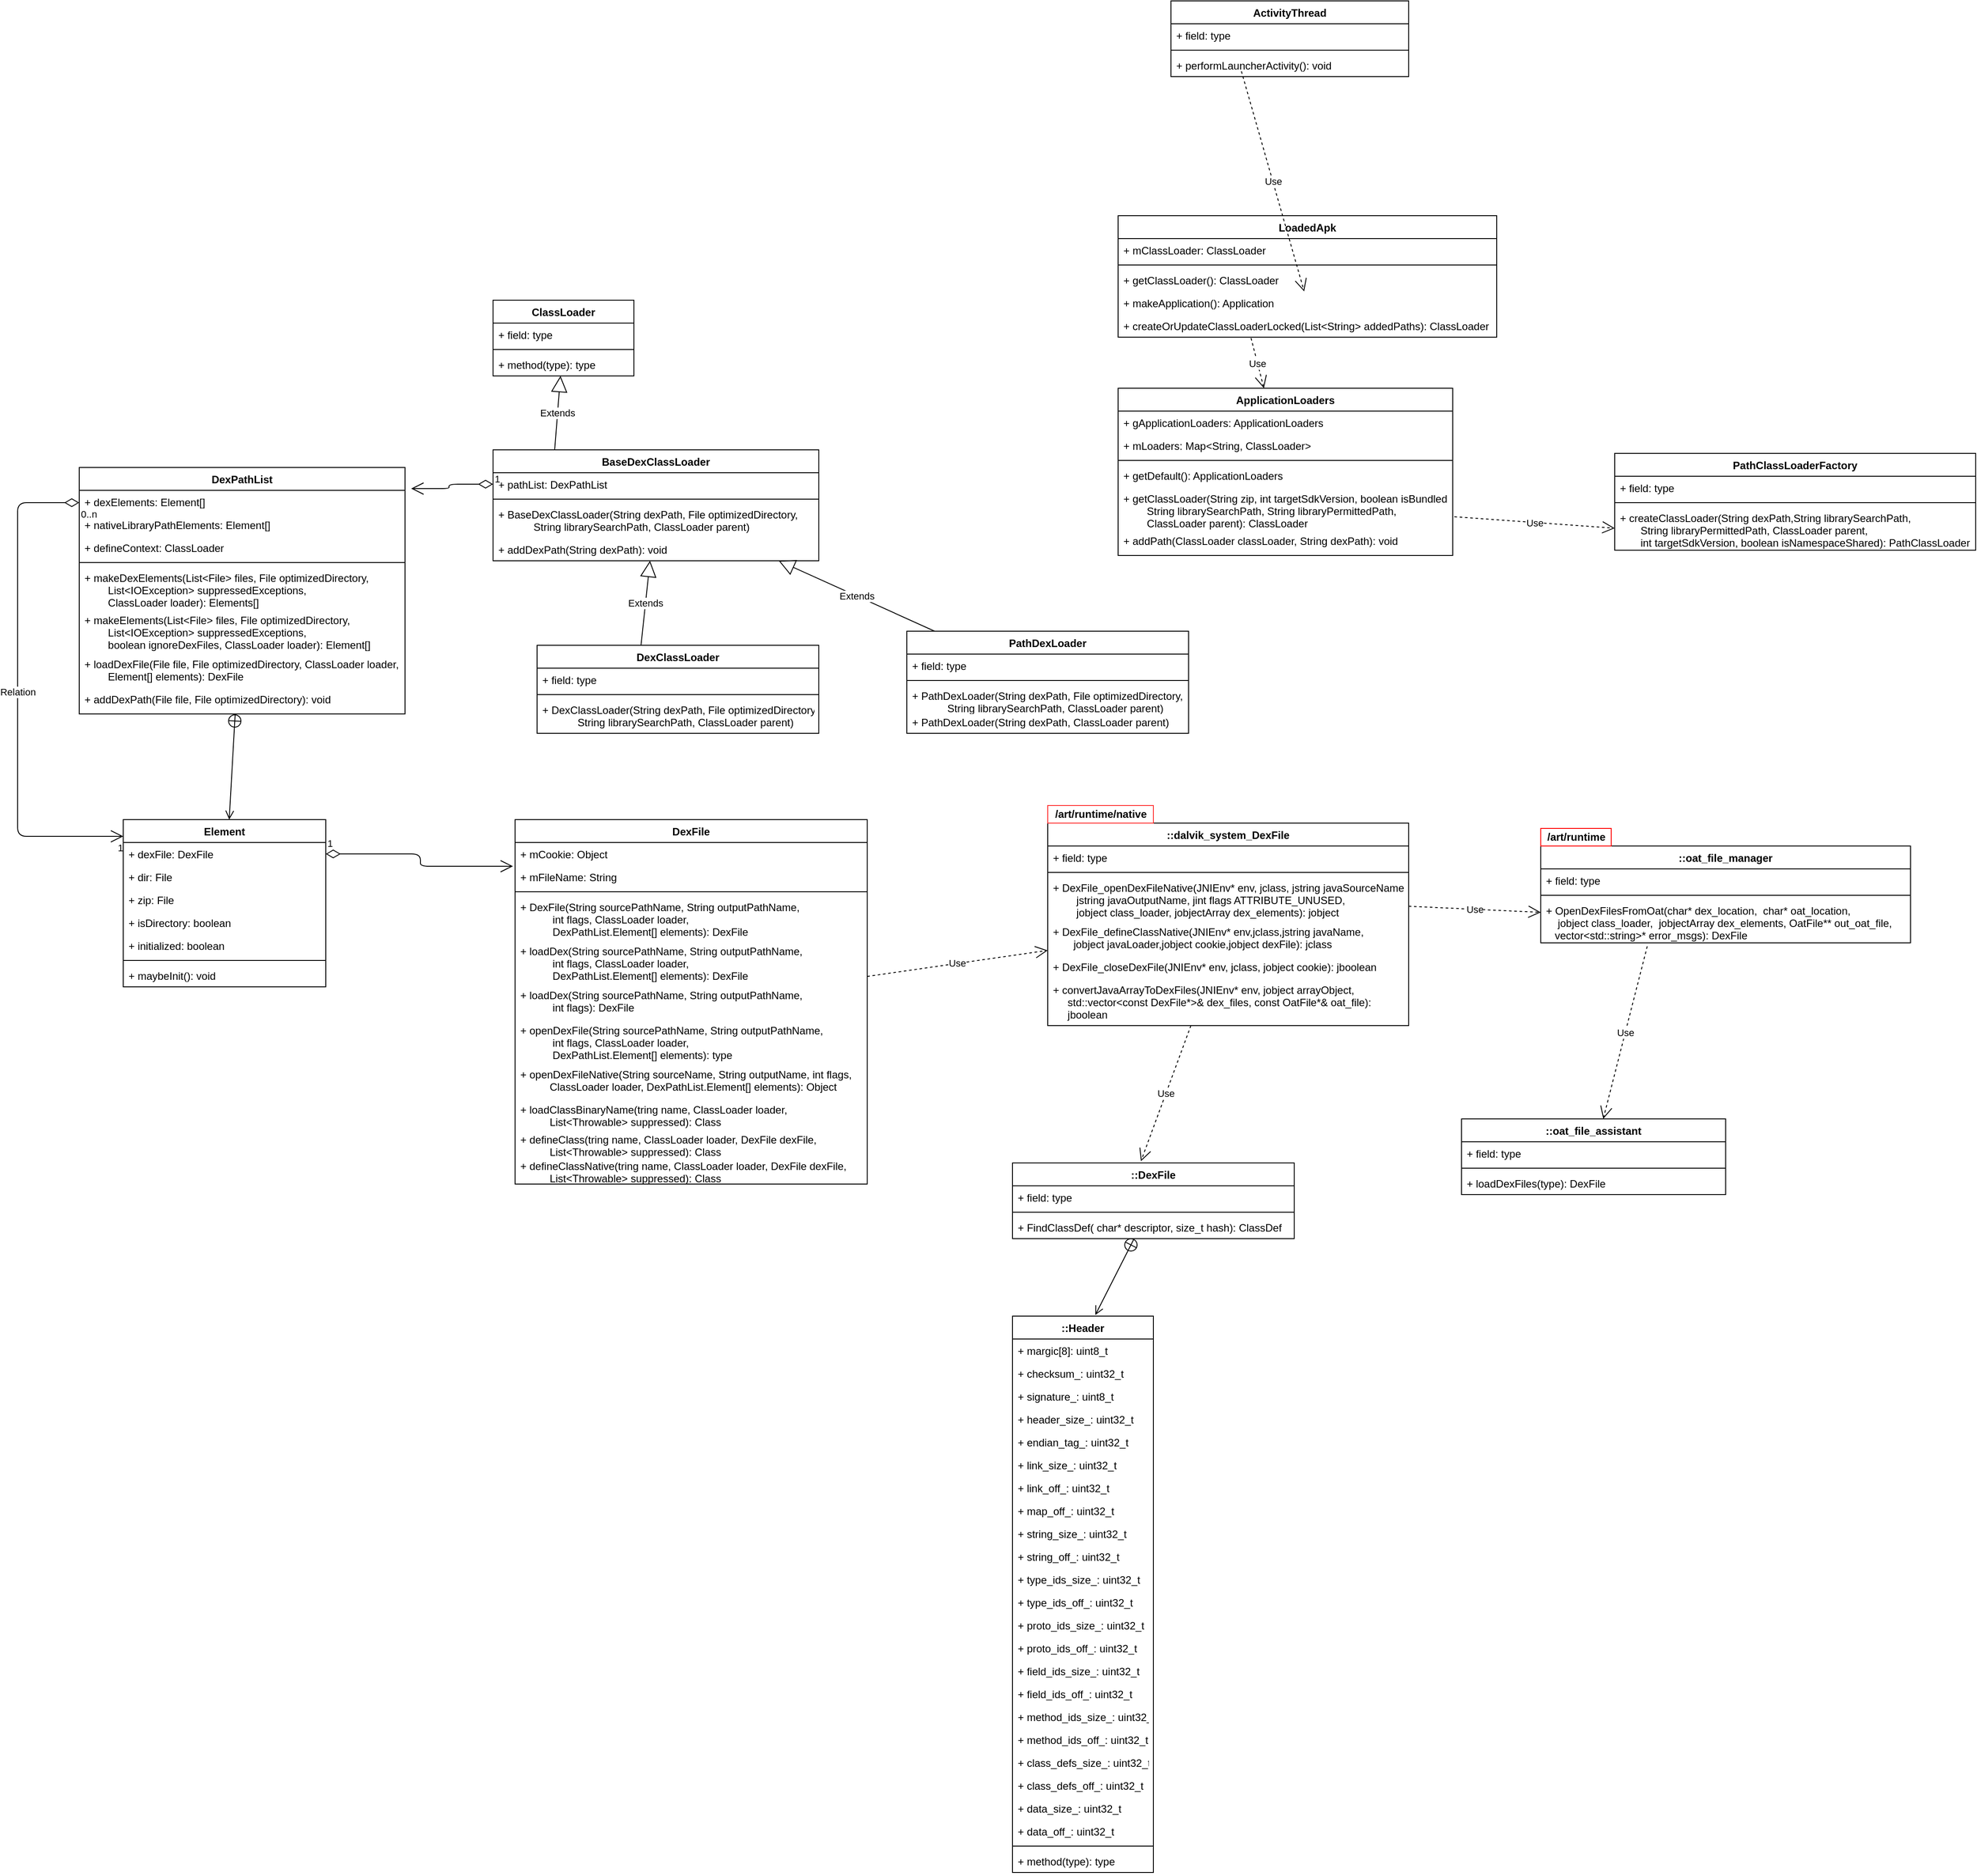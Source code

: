<mxfile version="13.6.2" type="device"><diagram name="Page-1" id="e7e014a7-5840-1c2e-5031-d8a46d1fe8dd"><mxGraphModel dx="2551" dy="1666" grid="1" gridSize="10" guides="1" tooltips="1" connect="1" arrows="1" fold="1" page="1" pageScale="1" pageWidth="1169" pageHeight="826" background="#ffffff" math="0" shadow="0"><root><mxCell id="0"/><mxCell id="1" parent="0"/><mxCell id="pP-c7NG8IG4dsGSY1IBE-41" value="BaseDexClassLoader" style="swimlane;fontStyle=1;align=center;verticalAlign=top;childLayout=stackLayout;horizontal=1;startSize=26;horizontalStack=0;resizeParent=1;resizeParentMax=0;resizeLast=0;collapsible=1;marginBottom=0;" vertex="1" parent="1"><mxGeometry x="480" y="180" width="370" height="126" as="geometry"/></mxCell><mxCell id="pP-c7NG8IG4dsGSY1IBE-117" value="Extends" style="endArrow=block;endSize=16;endFill=0;html=1;" edge="1" parent="pP-c7NG8IG4dsGSY1IBE-41" target="pP-c7NG8IG4dsGSY1IBE-81"><mxGeometry width="160" relative="1" as="geometry"><mxPoint x="70" as="sourcePoint"/><mxPoint x="230" as="targetPoint"/></mxGeometry></mxCell><mxCell id="pP-c7NG8IG4dsGSY1IBE-42" value="+ pathList: DexPathList" style="text;strokeColor=none;fillColor=none;align=left;verticalAlign=top;spacingLeft=4;spacingRight=4;overflow=hidden;rotatable=0;points=[[0,0.5],[1,0.5]];portConstraint=eastwest;" vertex="1" parent="pP-c7NG8IG4dsGSY1IBE-41"><mxGeometry y="26" width="370" height="26" as="geometry"/></mxCell><mxCell id="pP-c7NG8IG4dsGSY1IBE-43" value="" style="line;strokeWidth=1;fillColor=none;align=left;verticalAlign=middle;spacingTop=-1;spacingLeft=3;spacingRight=3;rotatable=0;labelPosition=right;points=[];portConstraint=eastwest;" vertex="1" parent="pP-c7NG8IG4dsGSY1IBE-41"><mxGeometry y="52" width="370" height="8" as="geometry"/></mxCell><mxCell id="pP-c7NG8IG4dsGSY1IBE-44" value="+ BaseDexClassLoader(String dexPath, File optimizedDirectory,&#10;            String librarySearchPath, ClassLoader parent)" style="text;strokeColor=none;fillColor=none;align=left;verticalAlign=top;spacingLeft=4;spacingRight=4;overflow=hidden;rotatable=0;points=[[0,0.5],[1,0.5]];portConstraint=eastwest;" vertex="1" parent="pP-c7NG8IG4dsGSY1IBE-41"><mxGeometry y="60" width="370" height="40" as="geometry"/></mxCell><mxCell id="pP-c7NG8IG4dsGSY1IBE-85" value="+ addDexPath(String dexPath): void" style="text;strokeColor=none;fillColor=none;align=left;verticalAlign=top;spacingLeft=4;spacingRight=4;overflow=hidden;rotatable=0;points=[[0,0.5],[1,0.5]];portConstraint=eastwest;" vertex="1" parent="pP-c7NG8IG4dsGSY1IBE-41"><mxGeometry y="100" width="370" height="26" as="geometry"/></mxCell><mxCell id="pP-c7NG8IG4dsGSY1IBE-53" value="DexPathList" style="swimlane;fontStyle=1;align=center;verticalAlign=top;childLayout=stackLayout;horizontal=1;startSize=26;horizontalStack=0;resizeParent=1;resizeParentMax=0;resizeLast=0;collapsible=1;marginBottom=0;" vertex="1" parent="1"><mxGeometry x="10" y="200" width="370" height="280" as="geometry"/></mxCell><mxCell id="pP-c7NG8IG4dsGSY1IBE-54" value="+ dexElements: Element[]" style="text;strokeColor=none;fillColor=none;align=left;verticalAlign=top;spacingLeft=4;spacingRight=4;overflow=hidden;rotatable=0;points=[[0,0.5],[1,0.5]];portConstraint=eastwest;" vertex="1" parent="pP-c7NG8IG4dsGSY1IBE-53"><mxGeometry y="26" width="370" height="26" as="geometry"/></mxCell><mxCell id="pP-c7NG8IG4dsGSY1IBE-99" value="Relation" style="endArrow=open;html=1;endSize=12;startArrow=diamondThin;startSize=14;startFill=0;edgeStyle=orthogonalEdgeStyle;entryX=0;entryY=0.1;entryDx=0;entryDy=0;entryPerimeter=0;" edge="1" parent="pP-c7NG8IG4dsGSY1IBE-53" target="pP-c7NG8IG4dsGSY1IBE-57"><mxGeometry relative="1" as="geometry"><mxPoint y="40" as="sourcePoint"/><mxPoint x="180" y="40" as="targetPoint"/><Array as="points"><mxPoint x="-70" y="40"/><mxPoint x="-70" y="419"/></Array></mxGeometry></mxCell><mxCell id="pP-c7NG8IG4dsGSY1IBE-100" value="0..n" style="edgeLabel;resizable=0;html=1;align=left;verticalAlign=top;" connectable="0" vertex="1" parent="pP-c7NG8IG4dsGSY1IBE-99"><mxGeometry x="-1" relative="1" as="geometry"/></mxCell><mxCell id="pP-c7NG8IG4dsGSY1IBE-101" value="1" style="edgeLabel;resizable=0;html=1;align=right;verticalAlign=top;" connectable="0" vertex="1" parent="pP-c7NG8IG4dsGSY1IBE-99"><mxGeometry x="1" relative="1" as="geometry"/></mxCell><mxCell id="pP-c7NG8IG4dsGSY1IBE-87" value="+ nativeLibraryPathElements: Element[]" style="text;strokeColor=none;fillColor=none;align=left;verticalAlign=top;spacingLeft=4;spacingRight=4;overflow=hidden;rotatable=0;points=[[0,0.5],[1,0.5]];portConstraint=eastwest;" vertex="1" parent="pP-c7NG8IG4dsGSY1IBE-53"><mxGeometry y="52" width="370" height="26" as="geometry"/></mxCell><mxCell id="pP-c7NG8IG4dsGSY1IBE-88" value="+ defineContext: ClassLoader" style="text;strokeColor=none;fillColor=none;align=left;verticalAlign=top;spacingLeft=4;spacingRight=4;overflow=hidden;rotatable=0;points=[[0,0.5],[1,0.5]];portConstraint=eastwest;" vertex="1" parent="pP-c7NG8IG4dsGSY1IBE-53"><mxGeometry y="78" width="370" height="26" as="geometry"/></mxCell><mxCell id="pP-c7NG8IG4dsGSY1IBE-55" value="" style="line;strokeWidth=1;fillColor=none;align=left;verticalAlign=middle;spacingTop=-1;spacingLeft=3;spacingRight=3;rotatable=0;labelPosition=right;points=[];portConstraint=eastwest;" vertex="1" parent="pP-c7NG8IG4dsGSY1IBE-53"><mxGeometry y="104" width="370" height="8" as="geometry"/></mxCell><mxCell id="pP-c7NG8IG4dsGSY1IBE-56" value="+ makeDexElements(List&lt;File&gt; files, File optimizedDirectory,&#10;        List&lt;IOException&gt; suppressedExceptions, &#10;        ClassLoader loader): Elements[]" style="text;strokeColor=none;fillColor=none;align=left;verticalAlign=top;spacingLeft=4;spacingRight=4;overflow=hidden;rotatable=0;points=[[0,0.5],[1,0.5]];portConstraint=eastwest;" vertex="1" parent="pP-c7NG8IG4dsGSY1IBE-53"><mxGeometry y="112" width="370" height="48" as="geometry"/></mxCell><mxCell id="pP-c7NG8IG4dsGSY1IBE-89" value="+ makeElements(List&lt;File&gt; files, File optimizedDirectory,&#10;        List&lt;IOException&gt; suppressedExceptions, &#10;        boolean ignoreDexFiles, ClassLoader loader): Element[]" style="text;strokeColor=none;fillColor=none;align=left;verticalAlign=top;spacingLeft=4;spacingRight=4;overflow=hidden;rotatable=0;points=[[0,0.5],[1,0.5]];portConstraint=eastwest;" vertex="1" parent="pP-c7NG8IG4dsGSY1IBE-53"><mxGeometry y="160" width="370" height="50" as="geometry"/></mxCell><mxCell id="pP-c7NG8IG4dsGSY1IBE-92" value="+ loadDexFile(File file, File optimizedDirectory, ClassLoader loader,&#10;        Element[] elements): DexFile" style="text;strokeColor=none;fillColor=none;align=left;verticalAlign=top;spacingLeft=4;spacingRight=4;overflow=hidden;rotatable=0;points=[[0,0.5],[1,0.5]];portConstraint=eastwest;" vertex="1" parent="pP-c7NG8IG4dsGSY1IBE-53"><mxGeometry y="210" width="370" height="40" as="geometry"/></mxCell><mxCell id="pP-c7NG8IG4dsGSY1IBE-162" value="+ addDexPath(File file, File optimizedDirectory): void" style="text;strokeColor=none;fillColor=none;align=left;verticalAlign=top;spacingLeft=4;spacingRight=4;overflow=hidden;rotatable=0;points=[[0,0.5],[1,0.5]];portConstraint=eastwest;" vertex="1" parent="pP-c7NG8IG4dsGSY1IBE-53"><mxGeometry y="250" width="370" height="30" as="geometry"/></mxCell><mxCell id="pP-c7NG8IG4dsGSY1IBE-81" value="ClassLoader" style="swimlane;fontStyle=1;align=center;verticalAlign=top;childLayout=stackLayout;horizontal=1;startSize=26;horizontalStack=0;resizeParent=1;resizeParentMax=0;resizeLast=0;collapsible=1;marginBottom=0;" vertex="1" parent="1"><mxGeometry x="480" y="10" width="160" height="86" as="geometry"/></mxCell><mxCell id="pP-c7NG8IG4dsGSY1IBE-82" value="+ field: type" style="text;strokeColor=none;fillColor=none;align=left;verticalAlign=top;spacingLeft=4;spacingRight=4;overflow=hidden;rotatable=0;points=[[0,0.5],[1,0.5]];portConstraint=eastwest;" vertex="1" parent="pP-c7NG8IG4dsGSY1IBE-81"><mxGeometry y="26" width="160" height="26" as="geometry"/></mxCell><mxCell id="pP-c7NG8IG4dsGSY1IBE-83" value="" style="line;strokeWidth=1;fillColor=none;align=left;verticalAlign=middle;spacingTop=-1;spacingLeft=3;spacingRight=3;rotatable=0;labelPosition=right;points=[];portConstraint=eastwest;" vertex="1" parent="pP-c7NG8IG4dsGSY1IBE-81"><mxGeometry y="52" width="160" height="8" as="geometry"/></mxCell><mxCell id="pP-c7NG8IG4dsGSY1IBE-84" value="+ method(type): type" style="text;strokeColor=none;fillColor=none;align=left;verticalAlign=top;spacingLeft=4;spacingRight=4;overflow=hidden;rotatable=0;points=[[0,0.5],[1,0.5]];portConstraint=eastwest;" vertex="1" parent="pP-c7NG8IG4dsGSY1IBE-81"><mxGeometry y="60" width="160" height="26" as="geometry"/></mxCell><mxCell id="pP-c7NG8IG4dsGSY1IBE-86" value="1" style="endArrow=open;html=1;endSize=12;startArrow=diamondThin;startSize=14;startFill=0;edgeStyle=orthogonalEdgeStyle;align=left;verticalAlign=bottom;entryX=1.019;entryY=-0.077;entryDx=0;entryDy=0;entryPerimeter=0;exitX=0;exitY=0.5;exitDx=0;exitDy=0;" edge="1" parent="1" source="pP-c7NG8IG4dsGSY1IBE-42" target="pP-c7NG8IG4dsGSY1IBE-54"><mxGeometry x="-1" y="3" relative="1" as="geometry"><mxPoint x="470" y="220" as="sourcePoint"/><mxPoint x="680" y="220" as="targetPoint"/></mxGeometry></mxCell><mxCell id="pP-c7NG8IG4dsGSY1IBE-49" value="PathDexLoader" style="swimlane;fontStyle=1;align=center;verticalAlign=top;childLayout=stackLayout;horizontal=1;startSize=26;horizontalStack=0;resizeParent=1;resizeParentMax=0;resizeLast=0;collapsible=1;marginBottom=0;" vertex="1" parent="1"><mxGeometry x="950" y="386" width="320" height="116" as="geometry"/></mxCell><mxCell id="pP-c7NG8IG4dsGSY1IBE-50" value="+ field: type" style="text;strokeColor=none;fillColor=none;align=left;verticalAlign=top;spacingLeft=4;spacingRight=4;overflow=hidden;rotatable=0;points=[[0,0.5],[1,0.5]];portConstraint=eastwest;" vertex="1" parent="pP-c7NG8IG4dsGSY1IBE-49"><mxGeometry y="26" width="320" height="26" as="geometry"/></mxCell><mxCell id="pP-c7NG8IG4dsGSY1IBE-51" value="" style="line;strokeWidth=1;fillColor=none;align=left;verticalAlign=middle;spacingTop=-1;spacingLeft=3;spacingRight=3;rotatable=0;labelPosition=right;points=[];portConstraint=eastwest;" vertex="1" parent="pP-c7NG8IG4dsGSY1IBE-49"><mxGeometry y="52" width="320" height="8" as="geometry"/></mxCell><mxCell id="pP-c7NG8IG4dsGSY1IBE-52" value="+ PathDexLoader(String dexPath, File optimizedDirectory,&#10;            String librarySearchPath, ClassLoader parent)" style="text;strokeColor=none;fillColor=none;align=left;verticalAlign=top;spacingLeft=4;spacingRight=4;overflow=hidden;rotatable=0;points=[[0,0.5],[1,0.5]];portConstraint=eastwest;" vertex="1" parent="pP-c7NG8IG4dsGSY1IBE-49"><mxGeometry y="60" width="320" height="30" as="geometry"/></mxCell><mxCell id="pP-c7NG8IG4dsGSY1IBE-150" value="+ PathDexLoader(String dexPath, ClassLoader parent)" style="text;strokeColor=none;fillColor=none;align=left;verticalAlign=top;spacingLeft=4;spacingRight=4;overflow=hidden;rotatable=0;points=[[0,0.5],[1,0.5]];portConstraint=eastwest;" vertex="1" parent="pP-c7NG8IG4dsGSY1IBE-49"><mxGeometry y="90" width="320" height="26" as="geometry"/></mxCell><mxCell id="pP-c7NG8IG4dsGSY1IBE-57" value="Element" style="swimlane;fontStyle=1;align=center;verticalAlign=top;childLayout=stackLayout;horizontal=1;startSize=26;horizontalStack=0;resizeParent=1;resizeParentMax=0;resizeLast=0;collapsible=1;marginBottom=0;" vertex="1" parent="1"><mxGeometry x="60" y="600" width="230" height="190" as="geometry"/></mxCell><mxCell id="pP-c7NG8IG4dsGSY1IBE-58" value="+ dexFile: DexFile" style="text;strokeColor=none;fillColor=none;align=left;verticalAlign=top;spacingLeft=4;spacingRight=4;overflow=hidden;rotatable=0;points=[[0,0.5],[1,0.5]];portConstraint=eastwest;" vertex="1" parent="pP-c7NG8IG4dsGSY1IBE-57"><mxGeometry y="26" width="230" height="26" as="geometry"/></mxCell><mxCell id="pP-c7NG8IG4dsGSY1IBE-93" value="+ dir: File" style="text;strokeColor=none;fillColor=none;align=left;verticalAlign=top;spacingLeft=4;spacingRight=4;overflow=hidden;rotatable=0;points=[[0,0.5],[1,0.5]];portConstraint=eastwest;" vertex="1" parent="pP-c7NG8IG4dsGSY1IBE-57"><mxGeometry y="52" width="230" height="26" as="geometry"/></mxCell><mxCell id="pP-c7NG8IG4dsGSY1IBE-94" value="+ zip: File" style="text;strokeColor=none;fillColor=none;align=left;verticalAlign=top;spacingLeft=4;spacingRight=4;overflow=hidden;rotatable=0;points=[[0,0.5],[1,0.5]];portConstraint=eastwest;" vertex="1" parent="pP-c7NG8IG4dsGSY1IBE-57"><mxGeometry y="78" width="230" height="26" as="geometry"/></mxCell><mxCell id="pP-c7NG8IG4dsGSY1IBE-95" value="+ isDirectory: boolean" style="text;strokeColor=none;fillColor=none;align=left;verticalAlign=top;spacingLeft=4;spacingRight=4;overflow=hidden;rotatable=0;points=[[0,0.5],[1,0.5]];portConstraint=eastwest;" vertex="1" parent="pP-c7NG8IG4dsGSY1IBE-57"><mxGeometry y="104" width="230" height="26" as="geometry"/></mxCell><mxCell id="pP-c7NG8IG4dsGSY1IBE-96" value="+ initialized: boolean" style="text;strokeColor=none;fillColor=none;align=left;verticalAlign=top;spacingLeft=4;spacingRight=4;overflow=hidden;rotatable=0;points=[[0,0.5],[1,0.5]];portConstraint=eastwest;" vertex="1" parent="pP-c7NG8IG4dsGSY1IBE-57"><mxGeometry y="130" width="230" height="26" as="geometry"/></mxCell><mxCell id="pP-c7NG8IG4dsGSY1IBE-59" value="" style="line;strokeWidth=1;fillColor=none;align=left;verticalAlign=middle;spacingTop=-1;spacingLeft=3;spacingRight=3;rotatable=0;labelPosition=right;points=[];portConstraint=eastwest;" vertex="1" parent="pP-c7NG8IG4dsGSY1IBE-57"><mxGeometry y="156" width="230" height="8" as="geometry"/></mxCell><mxCell id="pP-c7NG8IG4dsGSY1IBE-60" value="+ maybeInit(): void" style="text;strokeColor=none;fillColor=none;align=left;verticalAlign=top;spacingLeft=4;spacingRight=4;overflow=hidden;rotatable=0;points=[[0,0.5],[1,0.5]];portConstraint=eastwest;" vertex="1" parent="pP-c7NG8IG4dsGSY1IBE-57"><mxGeometry y="164" width="230" height="26" as="geometry"/></mxCell><mxCell id="pP-c7NG8IG4dsGSY1IBE-61" value="DexFile" style="swimlane;fontStyle=1;align=center;verticalAlign=top;childLayout=stackLayout;horizontal=1;startSize=26;horizontalStack=0;resizeParent=1;resizeParentMax=0;resizeLast=0;collapsible=1;marginBottom=0;" vertex="1" parent="1"><mxGeometry x="505" y="600" width="400" height="414" as="geometry"/></mxCell><mxCell id="pP-c7NG8IG4dsGSY1IBE-62" value="+ mCookie: Object" style="text;strokeColor=none;fillColor=none;align=left;verticalAlign=top;spacingLeft=4;spacingRight=4;overflow=hidden;rotatable=0;points=[[0,0.5],[1,0.5]];portConstraint=eastwest;" vertex="1" parent="pP-c7NG8IG4dsGSY1IBE-61"><mxGeometry y="26" width="400" height="26" as="geometry"/></mxCell><mxCell id="pP-c7NG8IG4dsGSY1IBE-108" value="+ mFileName: String" style="text;strokeColor=none;fillColor=none;align=left;verticalAlign=top;spacingLeft=4;spacingRight=4;overflow=hidden;rotatable=0;points=[[0,0.5],[1,0.5]];portConstraint=eastwest;" vertex="1" parent="pP-c7NG8IG4dsGSY1IBE-61"><mxGeometry y="52" width="400" height="26" as="geometry"/></mxCell><mxCell id="pP-c7NG8IG4dsGSY1IBE-63" value="" style="line;strokeWidth=1;fillColor=none;align=left;verticalAlign=middle;spacingTop=-1;spacingLeft=3;spacingRight=3;rotatable=0;labelPosition=right;points=[];portConstraint=eastwest;" vertex="1" parent="pP-c7NG8IG4dsGSY1IBE-61"><mxGeometry y="78" width="400" height="8" as="geometry"/></mxCell><mxCell id="pP-c7NG8IG4dsGSY1IBE-64" value="+ DexFile(String sourcePathName, String outputPathName,&#10;           int flags, ClassLoader loader,&#10;           DexPathList.Element[] elements): DexFile" style="text;strokeColor=none;fillColor=none;align=left;verticalAlign=top;spacingLeft=4;spacingRight=4;overflow=hidden;rotatable=0;points=[[0,0.5],[1,0.5]];portConstraint=eastwest;" vertex="1" parent="pP-c7NG8IG4dsGSY1IBE-61"><mxGeometry y="86" width="400" height="50" as="geometry"/></mxCell><mxCell id="pP-c7NG8IG4dsGSY1IBE-103" value="+ loadDex(String sourcePathName, String outputPathName,&#10;           int flags, ClassLoader loader,&#10;           DexPathList.Element[] elements): DexFile" style="text;strokeColor=none;fillColor=none;align=left;verticalAlign=top;spacingLeft=4;spacingRight=4;overflow=hidden;rotatable=0;points=[[0,0.5],[1,0.5]];portConstraint=eastwest;" vertex="1" parent="pP-c7NG8IG4dsGSY1IBE-61"><mxGeometry y="136" width="400" height="50" as="geometry"/></mxCell><mxCell id="pP-c7NG8IG4dsGSY1IBE-104" value="+ loadDex(String sourcePathName, String outputPathName,&#10;           int flags): DexFile" style="text;strokeColor=none;fillColor=none;align=left;verticalAlign=top;spacingLeft=4;spacingRight=4;overflow=hidden;rotatable=0;points=[[0,0.5],[1,0.5]];portConstraint=eastwest;" vertex="1" parent="pP-c7NG8IG4dsGSY1IBE-61"><mxGeometry y="186" width="400" height="40" as="geometry"/></mxCell><mxCell id="pP-c7NG8IG4dsGSY1IBE-105" value="+ openDexFile(String sourcePathName, String outputPathName,&#10;           int flags, ClassLoader loader,&#10;           DexPathList.Element[] elements): type" style="text;strokeColor=none;fillColor=none;align=left;verticalAlign=top;spacingLeft=4;spacingRight=4;overflow=hidden;rotatable=0;points=[[0,0.5],[1,0.5]];portConstraint=eastwest;" vertex="1" parent="pP-c7NG8IG4dsGSY1IBE-61"><mxGeometry y="226" width="400" height="50" as="geometry"/></mxCell><mxCell id="pP-c7NG8IG4dsGSY1IBE-106" value="+ openDexFileNative(String sourceName, String outputName, int flags,&#10;          ClassLoader loader, DexPathList.Element[] elements): Object" style="text;strokeColor=none;fillColor=none;align=left;verticalAlign=top;spacingLeft=4;spacingRight=4;overflow=hidden;rotatable=0;points=[[0,0.5],[1,0.5]];portConstraint=eastwest;" vertex="1" parent="pP-c7NG8IG4dsGSY1IBE-61"><mxGeometry y="276" width="400" height="40" as="geometry"/></mxCell><mxCell id="pP-c7NG8IG4dsGSY1IBE-107" value="+ loadClassBinaryName(tring name, ClassLoader loader,&#10;          List&lt;Throwable&gt; suppressed): Class" style="text;strokeColor=none;fillColor=none;align=left;verticalAlign=top;spacingLeft=4;spacingRight=4;overflow=hidden;rotatable=0;points=[[0,0.5],[1,0.5]];portConstraint=eastwest;" vertex="1" parent="pP-c7NG8IG4dsGSY1IBE-61"><mxGeometry y="316" width="400" height="34" as="geometry"/></mxCell><mxCell id="pP-c7NG8IG4dsGSY1IBE-109" value="+ defineClass(tring name, ClassLoader loader, DexFile dexFile, &#10;          List&lt;Throwable&gt; suppressed): Class" style="text;strokeColor=none;fillColor=none;align=left;verticalAlign=top;spacingLeft=4;spacingRight=4;overflow=hidden;rotatable=0;points=[[0,0.5],[1,0.5]];portConstraint=eastwest;" vertex="1" parent="pP-c7NG8IG4dsGSY1IBE-61"><mxGeometry y="350" width="400" height="30" as="geometry"/></mxCell><mxCell id="pP-c7NG8IG4dsGSY1IBE-110" value="+ defineClassNative(tring name, ClassLoader loader, DexFile dexFile, &#10;          List&lt;Throwable&gt; suppressed): Class" style="text;strokeColor=none;fillColor=none;align=left;verticalAlign=top;spacingLeft=4;spacingRight=4;overflow=hidden;rotatable=0;points=[[0,0.5],[1,0.5]];portConstraint=eastwest;" vertex="1" parent="pP-c7NG8IG4dsGSY1IBE-61"><mxGeometry y="380" width="400" height="34" as="geometry"/></mxCell><mxCell id="pP-c7NG8IG4dsGSY1IBE-102" value="1" style="endArrow=open;html=1;endSize=12;startArrow=diamondThin;startSize=14;startFill=0;edgeStyle=orthogonalEdgeStyle;align=left;verticalAlign=bottom;entryX=-0.006;entryY=0.128;entryDx=0;entryDy=0;entryPerimeter=0;" edge="1" parent="1" source="pP-c7NG8IG4dsGSY1IBE-58" target="pP-c7NG8IG4dsGSY1IBE-61"><mxGeometry x="-1" y="3" relative="1" as="geometry"><mxPoint x="300" y="640" as="sourcePoint"/><mxPoint x="460" y="640" as="targetPoint"/></mxGeometry></mxCell><mxCell id="pP-c7NG8IG4dsGSY1IBE-114" value="Use" style="endArrow=open;endSize=12;dashed=1;html=1;" edge="1" parent="1" source="pP-c7NG8IG4dsGSY1IBE-61" target="pP-c7NG8IG4dsGSY1IBE-65"><mxGeometry width="160" relative="1" as="geometry"><mxPoint x="680" y="1010" as="sourcePoint"/><mxPoint x="840" y="1010" as="targetPoint"/></mxGeometry></mxCell><mxCell id="pP-c7NG8IG4dsGSY1IBE-115" value="Extends" style="endArrow=block;endSize=16;endFill=0;html=1;exitX=0.369;exitY=0;exitDx=0;exitDy=0;exitPerimeter=0;" edge="1" parent="1" source="pP-c7NG8IG4dsGSY1IBE-45" target="pP-c7NG8IG4dsGSY1IBE-41"><mxGeometry width="160" relative="1" as="geometry"><mxPoint x="650" y="380" as="sourcePoint"/><mxPoint x="770" y="390" as="targetPoint"/></mxGeometry></mxCell><mxCell id="pP-c7NG8IG4dsGSY1IBE-116" value="Extends" style="endArrow=block;endSize=16;endFill=0;html=1;" edge="1" parent="1" source="pP-c7NG8IG4dsGSY1IBE-49" target="pP-c7NG8IG4dsGSY1IBE-41"><mxGeometry width="160" relative="1" as="geometry"><mxPoint x="980" y="390" as="sourcePoint"/><mxPoint x="1140" y="390" as="targetPoint"/></mxGeometry></mxCell><mxCell id="pP-c7NG8IG4dsGSY1IBE-65" value="::dalvik_system_DexFile" style="swimlane;fontStyle=1;align=center;verticalAlign=top;childLayout=stackLayout;horizontal=1;startSize=26;horizontalStack=0;resizeParent=1;resizeParentMax=0;resizeLast=0;collapsible=1;marginBottom=0;" vertex="1" parent="1"><mxGeometry x="1110" y="604" width="410" height="230" as="geometry"/></mxCell><mxCell id="pP-c7NG8IG4dsGSY1IBE-66" value="+ field: type" style="text;strokeColor=none;fillColor=none;align=left;verticalAlign=top;spacingLeft=4;spacingRight=4;overflow=hidden;rotatable=0;points=[[0,0.5],[1,0.5]];portConstraint=eastwest;" vertex="1" parent="pP-c7NG8IG4dsGSY1IBE-65"><mxGeometry y="26" width="410" height="26" as="geometry"/></mxCell><mxCell id="pP-c7NG8IG4dsGSY1IBE-67" value="" style="line;strokeWidth=1;fillColor=none;align=left;verticalAlign=middle;spacingTop=-1;spacingLeft=3;spacingRight=3;rotatable=0;labelPosition=right;points=[];portConstraint=eastwest;" vertex="1" parent="pP-c7NG8IG4dsGSY1IBE-65"><mxGeometry y="52" width="410" height="8" as="geometry"/></mxCell><mxCell id="pP-c7NG8IG4dsGSY1IBE-68" value="+ DexFile_openDexFileNative(JNIEnv* env, jclass, jstring javaSourceName,&#10;        jstring javaOutputName, jint flags ATTRIBUTE_UNUSED,&#10;        jobject class_loader, jobjectArray dex_elements): jobject" style="text;strokeColor=none;fillColor=none;align=left;verticalAlign=top;spacingLeft=4;spacingRight=4;overflow=hidden;rotatable=0;points=[[0,0.5],[1,0.5]];portConstraint=eastwest;" vertex="1" parent="pP-c7NG8IG4dsGSY1IBE-65"><mxGeometry y="60" width="410" height="50" as="geometry"/></mxCell><mxCell id="pP-c7NG8IG4dsGSY1IBE-112" value="+ DexFile_defineClassNative(JNIEnv* env,jclass,jstring javaName,&#10;       jobject javaLoader,jobject cookie,jobject dexFile): jclass" style="text;strokeColor=none;fillColor=none;align=left;verticalAlign=top;spacingLeft=4;spacingRight=4;overflow=hidden;rotatable=0;points=[[0,0.5],[1,0.5]];portConstraint=eastwest;" vertex="1" parent="pP-c7NG8IG4dsGSY1IBE-65"><mxGeometry y="110" width="410" height="40" as="geometry"/></mxCell><mxCell id="pP-c7NG8IG4dsGSY1IBE-113" value="+ DexFile_closeDexFile(JNIEnv* env, jclass, jobject cookie): jboolean" style="text;strokeColor=none;fillColor=none;align=left;verticalAlign=top;spacingLeft=4;spacingRight=4;overflow=hidden;rotatable=0;points=[[0,0.5],[1,0.5]];portConstraint=eastwest;" vertex="1" parent="pP-c7NG8IG4dsGSY1IBE-65"><mxGeometry y="150" width="410" height="26" as="geometry"/></mxCell><mxCell id="pP-c7NG8IG4dsGSY1IBE-119" value="+ convertJavaArrayToDexFiles(JNIEnv* env, jobject arrayObject, &#10;     std::vector&lt;const DexFile*&gt;&amp; dex_files, const OatFile*&amp; oat_file):&#10;     jboolean" style="text;strokeColor=none;fillColor=none;align=left;verticalAlign=top;spacingLeft=4;spacingRight=4;overflow=hidden;rotatable=0;points=[[0,0.5],[1,0.5]];portConstraint=eastwest;" vertex="1" parent="pP-c7NG8IG4dsGSY1IBE-65"><mxGeometry y="176" width="410" height="54" as="geometry"/></mxCell><mxCell id="pP-c7NG8IG4dsGSY1IBE-151" value="ApplicationLoaders" style="swimlane;fontStyle=1;align=center;verticalAlign=top;childLayout=stackLayout;horizontal=1;startSize=26;horizontalStack=0;resizeParent=1;resizeParentMax=0;resizeLast=0;collapsible=1;marginBottom=0;" vertex="1" parent="1"><mxGeometry x="1190" y="110" width="380" height="190" as="geometry"/></mxCell><mxCell id="pP-c7NG8IG4dsGSY1IBE-152" value="+ gApplicationLoaders: ApplicationLoaders" style="text;strokeColor=none;fillColor=none;align=left;verticalAlign=top;spacingLeft=4;spacingRight=4;overflow=hidden;rotatable=0;points=[[0,0.5],[1,0.5]];portConstraint=eastwest;" vertex="1" parent="pP-c7NG8IG4dsGSY1IBE-151"><mxGeometry y="26" width="380" height="26" as="geometry"/></mxCell><mxCell id="pP-c7NG8IG4dsGSY1IBE-160" value="+ mLoaders: Map&lt;String, ClassLoader&gt;" style="text;strokeColor=none;fillColor=none;align=left;verticalAlign=top;spacingLeft=4;spacingRight=4;overflow=hidden;rotatable=0;points=[[0,0.5],[1,0.5]];portConstraint=eastwest;" vertex="1" parent="pP-c7NG8IG4dsGSY1IBE-151"><mxGeometry y="52" width="380" height="26" as="geometry"/></mxCell><mxCell id="pP-c7NG8IG4dsGSY1IBE-153" value="" style="line;strokeWidth=1;fillColor=none;align=left;verticalAlign=middle;spacingTop=-1;spacingLeft=3;spacingRight=3;rotatable=0;labelPosition=right;points=[];portConstraint=eastwest;" vertex="1" parent="pP-c7NG8IG4dsGSY1IBE-151"><mxGeometry y="78" width="380" height="8" as="geometry"/></mxCell><mxCell id="pP-c7NG8IG4dsGSY1IBE-154" value="+ getDefault(): ApplicationLoaders" style="text;strokeColor=none;fillColor=none;align=left;verticalAlign=top;spacingLeft=4;spacingRight=4;overflow=hidden;rotatable=0;points=[[0,0.5],[1,0.5]];portConstraint=eastwest;" vertex="1" parent="pP-c7NG8IG4dsGSY1IBE-151"><mxGeometry y="86" width="380" height="26" as="geometry"/></mxCell><mxCell id="pP-c7NG8IG4dsGSY1IBE-161" value="+ getClassLoader(String zip, int targetSdkVersion, boolean isBundled, &#10;        String librarySearchPath, String libraryPermittedPath, &#10;        ClassLoader parent): ClassLoader" style="text;strokeColor=none;fillColor=none;align=left;verticalAlign=top;spacingLeft=4;spacingRight=4;overflow=hidden;rotatable=0;points=[[0,0.5],[1,0.5]];portConstraint=eastwest;" vertex="1" parent="pP-c7NG8IG4dsGSY1IBE-151"><mxGeometry y="112" width="380" height="48" as="geometry"/></mxCell><mxCell id="pP-c7NG8IG4dsGSY1IBE-163" value="+ addPath(ClassLoader classLoader, String dexPath): void" style="text;strokeColor=none;fillColor=none;align=left;verticalAlign=top;spacingLeft=4;spacingRight=4;overflow=hidden;rotatable=0;points=[[0,0.5],[1,0.5]];portConstraint=eastwest;" vertex="1" parent="pP-c7NG8IG4dsGSY1IBE-151"><mxGeometry y="160" width="380" height="30" as="geometry"/></mxCell><mxCell id="pP-c7NG8IG4dsGSY1IBE-77" value="::oat_file_assistant" style="swimlane;fontStyle=1;align=center;verticalAlign=top;childLayout=stackLayout;horizontal=1;startSize=26;horizontalStack=0;resizeParent=1;resizeParentMax=0;resizeLast=0;collapsible=1;marginBottom=0;" vertex="1" parent="1"><mxGeometry x="1580" y="940" width="300" height="86" as="geometry"/></mxCell><mxCell id="pP-c7NG8IG4dsGSY1IBE-78" value="+ field: type" style="text;strokeColor=none;fillColor=none;align=left;verticalAlign=top;spacingLeft=4;spacingRight=4;overflow=hidden;rotatable=0;points=[[0,0.5],[1,0.5]];portConstraint=eastwest;" vertex="1" parent="pP-c7NG8IG4dsGSY1IBE-77"><mxGeometry y="26" width="300" height="26" as="geometry"/></mxCell><mxCell id="pP-c7NG8IG4dsGSY1IBE-79" value="" style="line;strokeWidth=1;fillColor=none;align=left;verticalAlign=middle;spacingTop=-1;spacingLeft=3;spacingRight=3;rotatable=0;labelPosition=right;points=[];portConstraint=eastwest;" vertex="1" parent="pP-c7NG8IG4dsGSY1IBE-77"><mxGeometry y="52" width="300" height="8" as="geometry"/></mxCell><mxCell id="pP-c7NG8IG4dsGSY1IBE-80" value="+ loadDexFiles(type): DexFile" style="text;strokeColor=none;fillColor=none;align=left;verticalAlign=top;spacingLeft=4;spacingRight=4;overflow=hidden;rotatable=0;points=[[0,0.5],[1,0.5]];portConstraint=eastwest;" vertex="1" parent="pP-c7NG8IG4dsGSY1IBE-77"><mxGeometry y="60" width="300" height="26" as="geometry"/></mxCell><mxCell id="pP-c7NG8IG4dsGSY1IBE-73" value="::oat_file_manager" style="swimlane;fontStyle=1;align=center;verticalAlign=top;childLayout=stackLayout;horizontal=1;startSize=26;horizontalStack=0;resizeParent=1;resizeParentMax=0;resizeLast=0;collapsible=1;marginBottom=0;" vertex="1" parent="1"><mxGeometry x="1670" y="630" width="420" height="110" as="geometry"/></mxCell><mxCell id="pP-c7NG8IG4dsGSY1IBE-74" value="+ field: type" style="text;strokeColor=none;fillColor=none;align=left;verticalAlign=top;spacingLeft=4;spacingRight=4;overflow=hidden;rotatable=0;points=[[0,0.5],[1,0.5]];portConstraint=eastwest;" vertex="1" parent="pP-c7NG8IG4dsGSY1IBE-73"><mxGeometry y="26" width="420" height="26" as="geometry"/></mxCell><mxCell id="pP-c7NG8IG4dsGSY1IBE-75" value="" style="line;strokeWidth=1;fillColor=none;align=left;verticalAlign=middle;spacingTop=-1;spacingLeft=3;spacingRight=3;rotatable=0;labelPosition=right;points=[];portConstraint=eastwest;" vertex="1" parent="pP-c7NG8IG4dsGSY1IBE-73"><mxGeometry y="52" width="420" height="8" as="geometry"/></mxCell><mxCell id="pP-c7NG8IG4dsGSY1IBE-76" value="+ OpenDexFilesFromOat(char* dex_location,  char* oat_location,&#10;    jobject class_loader,  jobjectArray dex_elements, OatFile** out_oat_file, &#10;   vector&lt;std::string&gt;* error_msgs): DexFile" style="text;strokeColor=none;fillColor=none;align=left;verticalAlign=top;spacingLeft=4;spacingRight=4;overflow=hidden;rotatable=0;points=[[0,0.5],[1,0.5]];portConstraint=eastwest;" vertex="1" parent="pP-c7NG8IG4dsGSY1IBE-73"><mxGeometry y="60" width="420" height="50" as="geometry"/></mxCell><mxCell id="pP-c7NG8IG4dsGSY1IBE-146" value="" style="endArrow=open;startArrow=circlePlus;endFill=0;startFill=0;endSize=8;html=1;entryX=0.588;entryY=-0.002;entryDx=0;entryDy=0;entryPerimeter=0;" edge="1" parent="1" source="pP-c7NG8IG4dsGSY1IBE-69" target="pP-c7NG8IG4dsGSY1IBE-121"><mxGeometry width="160" relative="1" as="geometry"><mxPoint x="1200" y="1054" as="sourcePoint"/><mxPoint x="1360" y="1054" as="targetPoint"/></mxGeometry></mxCell><mxCell id="pP-c7NG8IG4dsGSY1IBE-45" value="DexClassLoader" style="swimlane;fontStyle=1;align=center;verticalAlign=top;childLayout=stackLayout;horizontal=1;startSize=26;horizontalStack=0;resizeParent=1;resizeParentMax=0;resizeLast=0;collapsible=1;marginBottom=0;" vertex="1" parent="1"><mxGeometry x="530" y="402" width="320" height="100" as="geometry"/></mxCell><mxCell id="pP-c7NG8IG4dsGSY1IBE-46" value="+ field: type" style="text;strokeColor=none;fillColor=none;align=left;verticalAlign=top;spacingLeft=4;spacingRight=4;overflow=hidden;rotatable=0;points=[[0,0.5],[1,0.5]];portConstraint=eastwest;" vertex="1" parent="pP-c7NG8IG4dsGSY1IBE-45"><mxGeometry y="26" width="320" height="26" as="geometry"/></mxCell><mxCell id="pP-c7NG8IG4dsGSY1IBE-47" value="" style="line;strokeWidth=1;fillColor=none;align=left;verticalAlign=middle;spacingTop=-1;spacingLeft=3;spacingRight=3;rotatable=0;labelPosition=right;points=[];portConstraint=eastwest;" vertex="1" parent="pP-c7NG8IG4dsGSY1IBE-45"><mxGeometry y="52" width="320" height="8" as="geometry"/></mxCell><mxCell id="pP-c7NG8IG4dsGSY1IBE-48" value="+ DexClassLoader(String dexPath, File optimizedDirectory,&#10;            String librarySearchPath, ClassLoader parent)" style="text;strokeColor=none;fillColor=none;align=left;verticalAlign=top;spacingLeft=4;spacingRight=4;overflow=hidden;rotatable=0;points=[[0,0.5],[1,0.5]];portConstraint=eastwest;" vertex="1" parent="pP-c7NG8IG4dsGSY1IBE-45"><mxGeometry y="60" width="320" height="40" as="geometry"/></mxCell><mxCell id="pP-c7NG8IG4dsGSY1IBE-121" value="::Header" style="swimlane;fontStyle=1;align=center;verticalAlign=top;childLayout=stackLayout;horizontal=1;startSize=26;horizontalStack=0;resizeParent=1;resizeParentMax=0;resizeLast=0;collapsible=1;marginBottom=0;" vertex="1" parent="1"><mxGeometry x="1070" y="1164" width="160" height="632" as="geometry"/></mxCell><mxCell id="pP-c7NG8IG4dsGSY1IBE-122" value="+ margic[8]: uint8_t" style="text;strokeColor=none;fillColor=none;align=left;verticalAlign=top;spacingLeft=4;spacingRight=4;overflow=hidden;rotatable=0;points=[[0,0.5],[1,0.5]];portConstraint=eastwest;" vertex="1" parent="pP-c7NG8IG4dsGSY1IBE-121"><mxGeometry y="26" width="160" height="26" as="geometry"/></mxCell><mxCell id="pP-c7NG8IG4dsGSY1IBE-125" value="+ checksum_: uint32_t" style="text;strokeColor=none;fillColor=none;align=left;verticalAlign=top;spacingLeft=4;spacingRight=4;overflow=hidden;rotatable=0;points=[[0,0.5],[1,0.5]];portConstraint=eastwest;" vertex="1" parent="pP-c7NG8IG4dsGSY1IBE-121"><mxGeometry y="52" width="160" height="26" as="geometry"/></mxCell><mxCell id="pP-c7NG8IG4dsGSY1IBE-126" value="+ signature_: uint8_t" style="text;strokeColor=none;fillColor=none;align=left;verticalAlign=top;spacingLeft=4;spacingRight=4;overflow=hidden;rotatable=0;points=[[0,0.5],[1,0.5]];portConstraint=eastwest;" vertex="1" parent="pP-c7NG8IG4dsGSY1IBE-121"><mxGeometry y="78" width="160" height="26" as="geometry"/></mxCell><mxCell id="pP-c7NG8IG4dsGSY1IBE-127" value="+ header_size_: uint32_t" style="text;strokeColor=none;fillColor=none;align=left;verticalAlign=top;spacingLeft=4;spacingRight=4;overflow=hidden;rotatable=0;points=[[0,0.5],[1,0.5]];portConstraint=eastwest;" vertex="1" parent="pP-c7NG8IG4dsGSY1IBE-121"><mxGeometry y="104" width="160" height="26" as="geometry"/></mxCell><mxCell id="pP-c7NG8IG4dsGSY1IBE-128" value="+ endian_tag_: uint32_t" style="text;strokeColor=none;fillColor=none;align=left;verticalAlign=top;spacingLeft=4;spacingRight=4;overflow=hidden;rotatable=0;points=[[0,0.5],[1,0.5]];portConstraint=eastwest;" vertex="1" parent="pP-c7NG8IG4dsGSY1IBE-121"><mxGeometry y="130" width="160" height="26" as="geometry"/></mxCell><mxCell id="pP-c7NG8IG4dsGSY1IBE-129" value="+ link_size_: uint32_t" style="text;strokeColor=none;fillColor=none;align=left;verticalAlign=top;spacingLeft=4;spacingRight=4;overflow=hidden;rotatable=0;points=[[0,0.5],[1,0.5]];portConstraint=eastwest;" vertex="1" parent="pP-c7NG8IG4dsGSY1IBE-121"><mxGeometry y="156" width="160" height="26" as="geometry"/></mxCell><mxCell id="pP-c7NG8IG4dsGSY1IBE-130" value="+ link_off_: uint32_t" style="text;strokeColor=none;fillColor=none;align=left;verticalAlign=top;spacingLeft=4;spacingRight=4;overflow=hidden;rotatable=0;points=[[0,0.5],[1,0.5]];portConstraint=eastwest;" vertex="1" parent="pP-c7NG8IG4dsGSY1IBE-121"><mxGeometry y="182" width="160" height="26" as="geometry"/></mxCell><mxCell id="pP-c7NG8IG4dsGSY1IBE-131" value="+ map_off_: uint32_t" style="text;strokeColor=none;fillColor=none;align=left;verticalAlign=top;spacingLeft=4;spacingRight=4;overflow=hidden;rotatable=0;points=[[0,0.5],[1,0.5]];portConstraint=eastwest;" vertex="1" parent="pP-c7NG8IG4dsGSY1IBE-121"><mxGeometry y="208" width="160" height="26" as="geometry"/></mxCell><mxCell id="pP-c7NG8IG4dsGSY1IBE-132" value="+ string_size_: uint32_t" style="text;strokeColor=none;fillColor=none;align=left;verticalAlign=top;spacingLeft=4;spacingRight=4;overflow=hidden;rotatable=0;points=[[0,0.5],[1,0.5]];portConstraint=eastwest;" vertex="1" parent="pP-c7NG8IG4dsGSY1IBE-121"><mxGeometry y="234" width="160" height="26" as="geometry"/></mxCell><mxCell id="pP-c7NG8IG4dsGSY1IBE-133" value="+ string_off_: uint32_t" style="text;strokeColor=none;fillColor=none;align=left;verticalAlign=top;spacingLeft=4;spacingRight=4;overflow=hidden;rotatable=0;points=[[0,0.5],[1,0.5]];portConstraint=eastwest;" vertex="1" parent="pP-c7NG8IG4dsGSY1IBE-121"><mxGeometry y="260" width="160" height="26" as="geometry"/></mxCell><mxCell id="pP-c7NG8IG4dsGSY1IBE-134" value="+ type_ids_size_: uint32_t" style="text;strokeColor=none;fillColor=none;align=left;verticalAlign=top;spacingLeft=4;spacingRight=4;overflow=hidden;rotatable=0;points=[[0,0.5],[1,0.5]];portConstraint=eastwest;" vertex="1" parent="pP-c7NG8IG4dsGSY1IBE-121"><mxGeometry y="286" width="160" height="26" as="geometry"/></mxCell><mxCell id="pP-c7NG8IG4dsGSY1IBE-135" value="+ type_ids_off_: uint32_t" style="text;strokeColor=none;fillColor=none;align=left;verticalAlign=top;spacingLeft=4;spacingRight=4;overflow=hidden;rotatable=0;points=[[0,0.5],[1,0.5]];portConstraint=eastwest;" vertex="1" parent="pP-c7NG8IG4dsGSY1IBE-121"><mxGeometry y="312" width="160" height="26" as="geometry"/></mxCell><mxCell id="pP-c7NG8IG4dsGSY1IBE-136" value="+ proto_ids_size_: uint32_t" style="text;strokeColor=none;fillColor=none;align=left;verticalAlign=top;spacingLeft=4;spacingRight=4;overflow=hidden;rotatable=0;points=[[0,0.5],[1,0.5]];portConstraint=eastwest;" vertex="1" parent="pP-c7NG8IG4dsGSY1IBE-121"><mxGeometry y="338" width="160" height="26" as="geometry"/></mxCell><mxCell id="pP-c7NG8IG4dsGSY1IBE-137" value="+ proto_ids_off_: uint32_t" style="text;strokeColor=none;fillColor=none;align=left;verticalAlign=top;spacingLeft=4;spacingRight=4;overflow=hidden;rotatable=0;points=[[0,0.5],[1,0.5]];portConstraint=eastwest;" vertex="1" parent="pP-c7NG8IG4dsGSY1IBE-121"><mxGeometry y="364" width="160" height="26" as="geometry"/></mxCell><mxCell id="pP-c7NG8IG4dsGSY1IBE-138" value="+ field_ids_size_: uint32_t" style="text;strokeColor=none;fillColor=none;align=left;verticalAlign=top;spacingLeft=4;spacingRight=4;overflow=hidden;rotatable=0;points=[[0,0.5],[1,0.5]];portConstraint=eastwest;" vertex="1" parent="pP-c7NG8IG4dsGSY1IBE-121"><mxGeometry y="390" width="160" height="26" as="geometry"/></mxCell><mxCell id="pP-c7NG8IG4dsGSY1IBE-139" value="+ field_ids_off_: uint32_t" style="text;strokeColor=none;fillColor=none;align=left;verticalAlign=top;spacingLeft=4;spacingRight=4;overflow=hidden;rotatable=0;points=[[0,0.5],[1,0.5]];portConstraint=eastwest;" vertex="1" parent="pP-c7NG8IG4dsGSY1IBE-121"><mxGeometry y="416" width="160" height="26" as="geometry"/></mxCell><mxCell id="pP-c7NG8IG4dsGSY1IBE-140" value="+ method_ids_size_: uint32_t" style="text;strokeColor=none;fillColor=none;align=left;verticalAlign=top;spacingLeft=4;spacingRight=4;overflow=hidden;rotatable=0;points=[[0,0.5],[1,0.5]];portConstraint=eastwest;" vertex="1" parent="pP-c7NG8IG4dsGSY1IBE-121"><mxGeometry y="442" width="160" height="26" as="geometry"/></mxCell><mxCell id="pP-c7NG8IG4dsGSY1IBE-141" value="+ method_ids_off_: uint32_t" style="text;strokeColor=none;fillColor=none;align=left;verticalAlign=top;spacingLeft=4;spacingRight=4;overflow=hidden;rotatable=0;points=[[0,0.5],[1,0.5]];portConstraint=eastwest;" vertex="1" parent="pP-c7NG8IG4dsGSY1IBE-121"><mxGeometry y="468" width="160" height="26" as="geometry"/></mxCell><mxCell id="pP-c7NG8IG4dsGSY1IBE-142" value="+ class_defs_size_: uint32_t" style="text;strokeColor=none;fillColor=none;align=left;verticalAlign=top;spacingLeft=4;spacingRight=4;overflow=hidden;rotatable=0;points=[[0,0.5],[1,0.5]];portConstraint=eastwest;" vertex="1" parent="pP-c7NG8IG4dsGSY1IBE-121"><mxGeometry y="494" width="160" height="26" as="geometry"/></mxCell><mxCell id="pP-c7NG8IG4dsGSY1IBE-143" value="+ class_defs_off_: uint32_t" style="text;strokeColor=none;fillColor=none;align=left;verticalAlign=top;spacingLeft=4;spacingRight=4;overflow=hidden;rotatable=0;points=[[0,0.5],[1,0.5]];portConstraint=eastwest;" vertex="1" parent="pP-c7NG8IG4dsGSY1IBE-121"><mxGeometry y="520" width="160" height="26" as="geometry"/></mxCell><mxCell id="pP-c7NG8IG4dsGSY1IBE-144" value="+ data_size_: uint32_t" style="text;strokeColor=none;fillColor=none;align=left;verticalAlign=top;spacingLeft=4;spacingRight=4;overflow=hidden;rotatable=0;points=[[0,0.5],[1,0.5]];portConstraint=eastwest;" vertex="1" parent="pP-c7NG8IG4dsGSY1IBE-121"><mxGeometry y="546" width="160" height="26" as="geometry"/></mxCell><mxCell id="pP-c7NG8IG4dsGSY1IBE-145" value="+ data_off_: uint32_t" style="text;strokeColor=none;fillColor=none;align=left;verticalAlign=top;spacingLeft=4;spacingRight=4;overflow=hidden;rotatable=0;points=[[0,0.5],[1,0.5]];portConstraint=eastwest;" vertex="1" parent="pP-c7NG8IG4dsGSY1IBE-121"><mxGeometry y="572" width="160" height="26" as="geometry"/></mxCell><mxCell id="pP-c7NG8IG4dsGSY1IBE-123" value="" style="line;strokeWidth=1;fillColor=none;align=left;verticalAlign=middle;spacingTop=-1;spacingLeft=3;spacingRight=3;rotatable=0;labelPosition=right;points=[];portConstraint=eastwest;" vertex="1" parent="pP-c7NG8IG4dsGSY1IBE-121"><mxGeometry y="598" width="160" height="8" as="geometry"/></mxCell><mxCell id="pP-c7NG8IG4dsGSY1IBE-124" value="+ method(type): type" style="text;strokeColor=none;fillColor=none;align=left;verticalAlign=top;spacingLeft=4;spacingRight=4;overflow=hidden;rotatable=0;points=[[0,0.5],[1,0.5]];portConstraint=eastwest;" vertex="1" parent="pP-c7NG8IG4dsGSY1IBE-121"><mxGeometry y="606" width="160" height="26" as="geometry"/></mxCell><mxCell id="pP-c7NG8IG4dsGSY1IBE-69" value="::DexFile" style="swimlane;fontStyle=1;align=center;verticalAlign=top;childLayout=stackLayout;horizontal=1;startSize=26;horizontalStack=0;resizeParent=1;resizeParentMax=0;resizeLast=0;collapsible=1;marginBottom=0;" vertex="1" parent="1"><mxGeometry x="1070" y="990" width="320" height="86" as="geometry"/></mxCell><mxCell id="pP-c7NG8IG4dsGSY1IBE-70" value="+ field: type" style="text;strokeColor=none;fillColor=none;align=left;verticalAlign=top;spacingLeft=4;spacingRight=4;overflow=hidden;rotatable=0;points=[[0,0.5],[1,0.5]];portConstraint=eastwest;" vertex="1" parent="pP-c7NG8IG4dsGSY1IBE-69"><mxGeometry y="26" width="320" height="26" as="geometry"/></mxCell><mxCell id="pP-c7NG8IG4dsGSY1IBE-71" value="" style="line;strokeWidth=1;fillColor=none;align=left;verticalAlign=middle;spacingTop=-1;spacingLeft=3;spacingRight=3;rotatable=0;labelPosition=right;points=[];portConstraint=eastwest;" vertex="1" parent="pP-c7NG8IG4dsGSY1IBE-69"><mxGeometry y="52" width="320" height="8" as="geometry"/></mxCell><mxCell id="pP-c7NG8IG4dsGSY1IBE-72" value="+ FindClassDef( char* descriptor, size_t hash): ClassDef" style="text;strokeColor=none;fillColor=none;align=left;verticalAlign=top;spacingLeft=4;spacingRight=4;overflow=hidden;rotatable=0;points=[[0,0.5],[1,0.5]];portConstraint=eastwest;" vertex="1" parent="pP-c7NG8IG4dsGSY1IBE-69"><mxGeometry y="60" width="320" height="26" as="geometry"/></mxCell><mxCell id="pP-c7NG8IG4dsGSY1IBE-147" value="Use" style="endArrow=open;endSize=12;dashed=1;html=1;entryX=0.456;entryY=-0.023;entryDx=0;entryDy=0;entryPerimeter=0;" edge="1" parent="1" source="pP-c7NG8IG4dsGSY1IBE-65" target="pP-c7NG8IG4dsGSY1IBE-69"><mxGeometry width="160" relative="1" as="geometry"><mxPoint x="1250" y="830" as="sourcePoint"/><mxPoint x="1410" y="830" as="targetPoint"/></mxGeometry></mxCell><mxCell id="pP-c7NG8IG4dsGSY1IBE-148" value="Use" style="endArrow=open;endSize=12;dashed=1;html=1;" edge="1" parent="1" source="pP-c7NG8IG4dsGSY1IBE-68" target="pP-c7NG8IG4dsGSY1IBE-76"><mxGeometry width="160" relative="1" as="geometry"><mxPoint x="1460" y="690" as="sourcePoint"/><mxPoint x="1620" y="690" as="targetPoint"/></mxGeometry></mxCell><mxCell id="pP-c7NG8IG4dsGSY1IBE-149" value="Use" style="endArrow=open;endSize=12;dashed=1;html=1;exitX=0.288;exitY=1.08;exitDx=0;exitDy=0;exitPerimeter=0;" edge="1" parent="1" source="pP-c7NG8IG4dsGSY1IBE-76" target="pP-c7NG8IG4dsGSY1IBE-77"><mxGeometry width="160" relative="1" as="geometry"><mxPoint x="1780" y="730" as="sourcePoint"/><mxPoint x="1940" y="730" as="targetPoint"/></mxGeometry></mxCell><mxCell id="pP-c7NG8IG4dsGSY1IBE-155" value="PathClassLoaderFactory" style="swimlane;fontStyle=1;align=center;verticalAlign=top;childLayout=stackLayout;horizontal=1;startSize=26;horizontalStack=0;resizeParent=1;resizeParentMax=0;resizeLast=0;collapsible=1;marginBottom=0;" vertex="1" parent="1"><mxGeometry x="1754" y="184" width="410" height="110" as="geometry"/></mxCell><mxCell id="pP-c7NG8IG4dsGSY1IBE-156" value="+ field: type" style="text;strokeColor=none;fillColor=none;align=left;verticalAlign=top;spacingLeft=4;spacingRight=4;overflow=hidden;rotatable=0;points=[[0,0.5],[1,0.5]];portConstraint=eastwest;" vertex="1" parent="pP-c7NG8IG4dsGSY1IBE-155"><mxGeometry y="26" width="410" height="26" as="geometry"/></mxCell><mxCell id="pP-c7NG8IG4dsGSY1IBE-157" value="" style="line;strokeWidth=1;fillColor=none;align=left;verticalAlign=middle;spacingTop=-1;spacingLeft=3;spacingRight=3;rotatable=0;labelPosition=right;points=[];portConstraint=eastwest;" vertex="1" parent="pP-c7NG8IG4dsGSY1IBE-155"><mxGeometry y="52" width="410" height="8" as="geometry"/></mxCell><mxCell id="pP-c7NG8IG4dsGSY1IBE-158" value="+ createClassLoader(String dexPath,String librarySearchPath,&#10;       String libraryPermittedPath, ClassLoader parent, &#10;       int targetSdkVersion, boolean isNamespaceShared): PathClassLoader" style="text;strokeColor=none;fillColor=none;align=left;verticalAlign=top;spacingLeft=4;spacingRight=4;overflow=hidden;rotatable=0;points=[[0,0.5],[1,0.5]];portConstraint=eastwest;" vertex="1" parent="pP-c7NG8IG4dsGSY1IBE-155"><mxGeometry y="60" width="410" height="50" as="geometry"/></mxCell><mxCell id="pP-c7NG8IG4dsGSY1IBE-97" value="" style="endArrow=open;startArrow=circlePlus;endFill=0;startFill=0;endSize=8;html=1;" edge="1" parent="1" source="pP-c7NG8IG4dsGSY1IBE-53" target="pP-c7NG8IG4dsGSY1IBE-57"><mxGeometry width="160" relative="1" as="geometry"><mxPoint x="260" y="450" as="sourcePoint"/><mxPoint x="420" y="450" as="targetPoint"/></mxGeometry></mxCell><mxCell id="pP-c7NG8IG4dsGSY1IBE-164" value="Use" style="endArrow=open;endSize=12;dashed=1;html=1;entryX=0;entryY=0.5;entryDx=0;entryDy=0;exitX=1.005;exitY=0.708;exitDx=0;exitDy=0;exitPerimeter=0;" edge="1" parent="1" source="pP-c7NG8IG4dsGSY1IBE-161" target="pP-c7NG8IG4dsGSY1IBE-158"><mxGeometry width="160" relative="1" as="geometry"><mxPoint x="1560" y="250" as="sourcePoint"/><mxPoint x="1720" y="250" as="targetPoint"/></mxGeometry></mxCell><mxCell id="pP-c7NG8IG4dsGSY1IBE-165" value="LoadedApk" style="swimlane;fontStyle=1;align=center;verticalAlign=top;childLayout=stackLayout;horizontal=1;startSize=26;horizontalStack=0;resizeParent=1;resizeParentMax=0;resizeLast=0;collapsible=1;marginBottom=0;" vertex="1" parent="1"><mxGeometry x="1190" y="-86" width="430" height="138" as="geometry"/></mxCell><mxCell id="pP-c7NG8IG4dsGSY1IBE-166" value="+ mClassLoader: ClassLoader" style="text;strokeColor=none;fillColor=none;align=left;verticalAlign=top;spacingLeft=4;spacingRight=4;overflow=hidden;rotatable=0;points=[[0,0.5],[1,0.5]];portConstraint=eastwest;" vertex="1" parent="pP-c7NG8IG4dsGSY1IBE-165"><mxGeometry y="26" width="430" height="26" as="geometry"/></mxCell><mxCell id="pP-c7NG8IG4dsGSY1IBE-167" value="" style="line;strokeWidth=1;fillColor=none;align=left;verticalAlign=middle;spacingTop=-1;spacingLeft=3;spacingRight=3;rotatable=0;labelPosition=right;points=[];portConstraint=eastwest;" vertex="1" parent="pP-c7NG8IG4dsGSY1IBE-165"><mxGeometry y="52" width="430" height="8" as="geometry"/></mxCell><mxCell id="pP-c7NG8IG4dsGSY1IBE-168" value="+ getClassLoader(): ClassLoader" style="text;strokeColor=none;fillColor=none;align=left;verticalAlign=top;spacingLeft=4;spacingRight=4;overflow=hidden;rotatable=0;points=[[0,0.5],[1,0.5]];portConstraint=eastwest;" vertex="1" parent="pP-c7NG8IG4dsGSY1IBE-165"><mxGeometry y="60" width="430" height="26" as="geometry"/></mxCell><mxCell id="pP-c7NG8IG4dsGSY1IBE-175" value="+ makeApplication(): Application" style="text;strokeColor=none;fillColor=none;align=left;verticalAlign=top;spacingLeft=4;spacingRight=4;overflow=hidden;rotatable=0;points=[[0,0.5],[1,0.5]];portConstraint=eastwest;" vertex="1" parent="pP-c7NG8IG4dsGSY1IBE-165"><mxGeometry y="86" width="430" height="26" as="geometry"/></mxCell><mxCell id="pP-c7NG8IG4dsGSY1IBE-169" value="+ createOrUpdateClassLoaderLocked(List&lt;String&gt; addedPaths): ClassLoader" style="text;strokeColor=none;fillColor=none;align=left;verticalAlign=top;spacingLeft=4;spacingRight=4;overflow=hidden;rotatable=0;points=[[0,0.5],[1,0.5]];portConstraint=eastwest;" vertex="1" parent="pP-c7NG8IG4dsGSY1IBE-165"><mxGeometry y="112" width="430" height="26" as="geometry"/></mxCell><mxCell id="pP-c7NG8IG4dsGSY1IBE-170" value="Use" style="endArrow=open;endSize=12;dashed=1;html=1;exitX=0.351;exitY=1.038;exitDx=0;exitDy=0;exitPerimeter=0;" edge="1" parent="1" source="pP-c7NG8IG4dsGSY1IBE-169" target="pP-c7NG8IG4dsGSY1IBE-151"><mxGeometry width="160" relative="1" as="geometry"><mxPoint x="1340" y="10" as="sourcePoint"/><mxPoint x="1500" y="10" as="targetPoint"/></mxGeometry></mxCell><mxCell id="pP-c7NG8IG4dsGSY1IBE-171" value="ActivityThread" style="swimlane;fontStyle=1;align=center;verticalAlign=top;childLayout=stackLayout;horizontal=1;startSize=26;horizontalStack=0;resizeParent=1;resizeParentMax=0;resizeLast=0;collapsible=1;marginBottom=0;" vertex="1" parent="1"><mxGeometry x="1250" y="-330" width="270" height="86" as="geometry"/></mxCell><mxCell id="pP-c7NG8IG4dsGSY1IBE-172" value="+ field: type" style="text;strokeColor=none;fillColor=none;align=left;verticalAlign=top;spacingLeft=4;spacingRight=4;overflow=hidden;rotatable=0;points=[[0,0.5],[1,0.5]];portConstraint=eastwest;" vertex="1" parent="pP-c7NG8IG4dsGSY1IBE-171"><mxGeometry y="26" width="270" height="26" as="geometry"/></mxCell><mxCell id="pP-c7NG8IG4dsGSY1IBE-173" value="" style="line;strokeWidth=1;fillColor=none;align=left;verticalAlign=middle;spacingTop=-1;spacingLeft=3;spacingRight=3;rotatable=0;labelPosition=right;points=[];portConstraint=eastwest;" vertex="1" parent="pP-c7NG8IG4dsGSY1IBE-171"><mxGeometry y="52" width="270" height="8" as="geometry"/></mxCell><mxCell id="pP-c7NG8IG4dsGSY1IBE-174" value="+ performLauncherActivity(): void" style="text;strokeColor=none;fillColor=none;align=left;verticalAlign=top;spacingLeft=4;spacingRight=4;overflow=hidden;rotatable=0;points=[[0,0.5],[1,0.5]];portConstraint=eastwest;" vertex="1" parent="pP-c7NG8IG4dsGSY1IBE-171"><mxGeometry y="60" width="270" height="26" as="geometry"/></mxCell><mxCell id="pP-c7NG8IG4dsGSY1IBE-176" value="Use" style="endArrow=open;endSize=12;dashed=1;html=1;" edge="1" parent="pP-c7NG8IG4dsGSY1IBE-171" target="pP-c7NG8IG4dsGSY1IBE-175"><mxGeometry width="160" relative="1" as="geometry"><mxPoint x="80" y="80" as="sourcePoint"/><mxPoint x="240" y="80" as="targetPoint"/></mxGeometry></mxCell><mxCell id="pP-c7NG8IG4dsGSY1IBE-177" value="&lt;b&gt;/art/runtime/native&lt;/b&gt;" style="text;html=1;align=center;verticalAlign=middle;resizable=0;points=[];autosize=1;strokeColor=#FF3333;" vertex="1" parent="1"><mxGeometry x="1110" y="584" width="120" height="20" as="geometry"/></mxCell><mxCell id="pP-c7NG8IG4dsGSY1IBE-178" value="&lt;b&gt;/art/runtime&lt;/b&gt;" style="text;html=1;align=center;verticalAlign=middle;resizable=0;points=[];autosize=1;strokeColor=#FF0000;" vertex="1" parent="1"><mxGeometry x="1670" y="610" width="80" height="20" as="geometry"/></mxCell></root></mxGraphModel></diagram></mxfile>